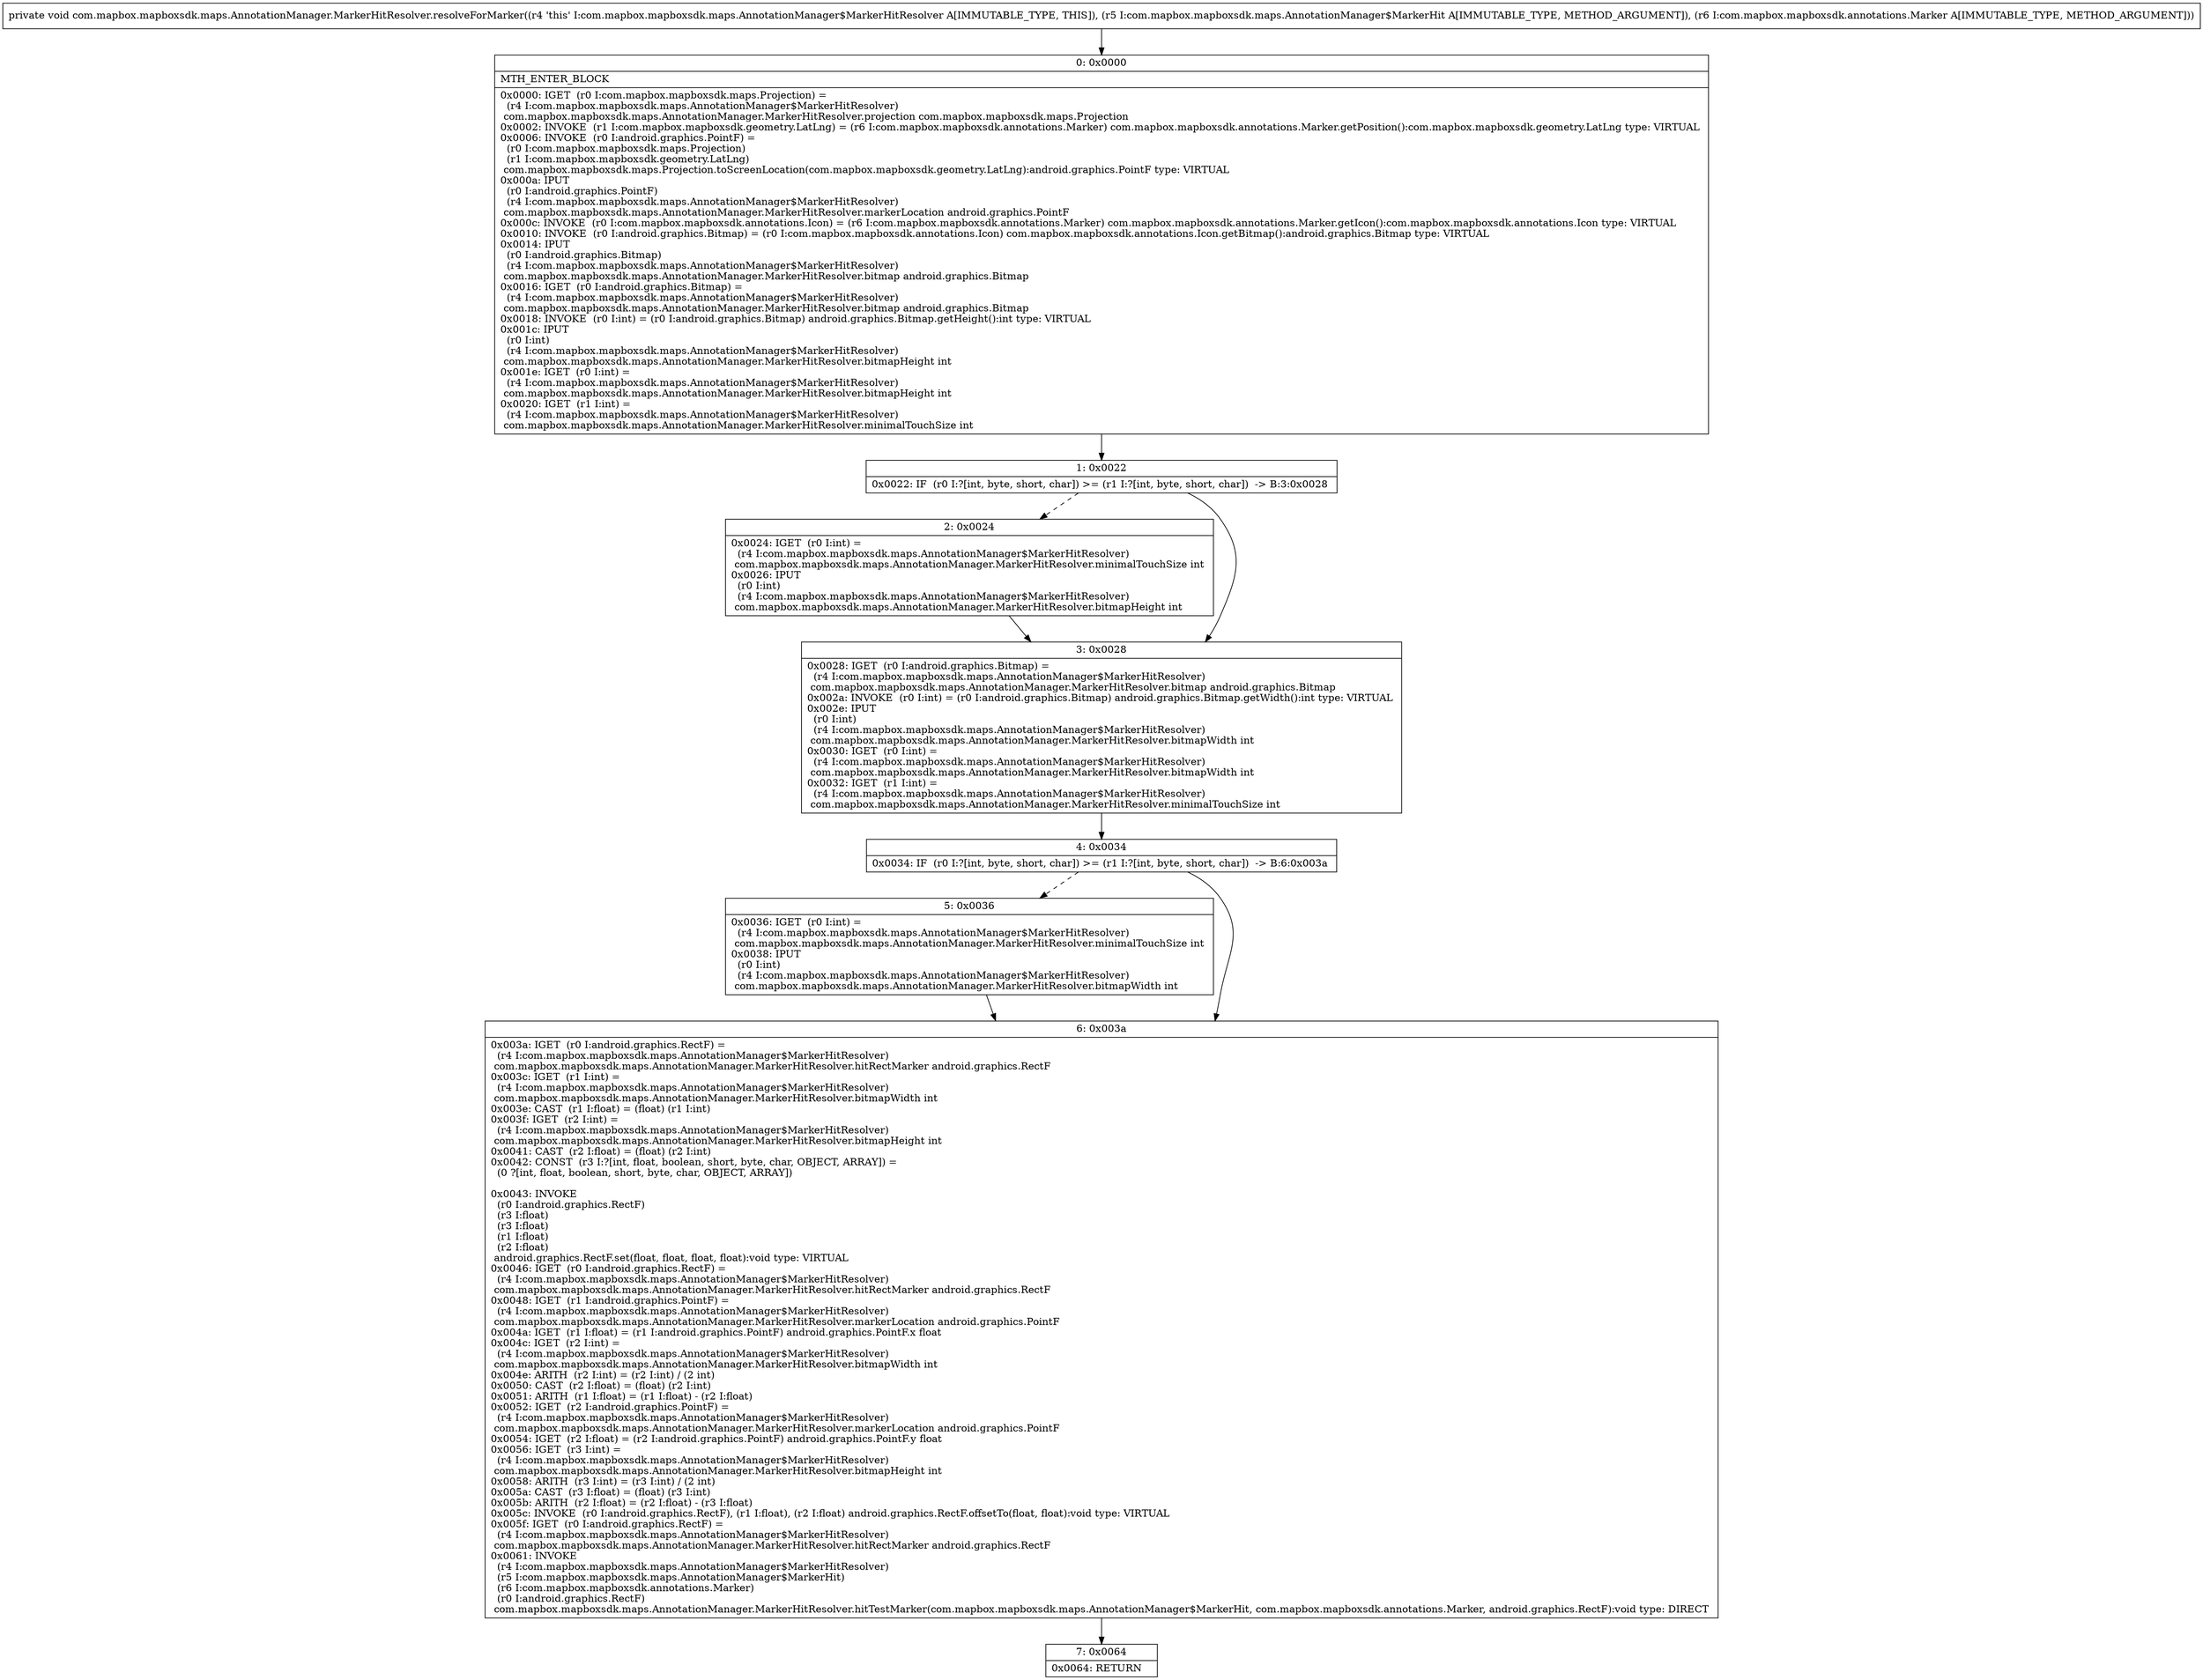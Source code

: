 digraph "CFG forcom.mapbox.mapboxsdk.maps.AnnotationManager.MarkerHitResolver.resolveForMarker(Lcom\/mapbox\/mapboxsdk\/maps\/AnnotationManager$MarkerHit;Lcom\/mapbox\/mapboxsdk\/annotations\/Marker;)V" {
Node_0 [shape=record,label="{0\:\ 0x0000|MTH_ENTER_BLOCK\l|0x0000: IGET  (r0 I:com.mapbox.mapboxsdk.maps.Projection) = \l  (r4 I:com.mapbox.mapboxsdk.maps.AnnotationManager$MarkerHitResolver)\l com.mapbox.mapboxsdk.maps.AnnotationManager.MarkerHitResolver.projection com.mapbox.mapboxsdk.maps.Projection \l0x0002: INVOKE  (r1 I:com.mapbox.mapboxsdk.geometry.LatLng) = (r6 I:com.mapbox.mapboxsdk.annotations.Marker) com.mapbox.mapboxsdk.annotations.Marker.getPosition():com.mapbox.mapboxsdk.geometry.LatLng type: VIRTUAL \l0x0006: INVOKE  (r0 I:android.graphics.PointF) = \l  (r0 I:com.mapbox.mapboxsdk.maps.Projection)\l  (r1 I:com.mapbox.mapboxsdk.geometry.LatLng)\l com.mapbox.mapboxsdk.maps.Projection.toScreenLocation(com.mapbox.mapboxsdk.geometry.LatLng):android.graphics.PointF type: VIRTUAL \l0x000a: IPUT  \l  (r0 I:android.graphics.PointF)\l  (r4 I:com.mapbox.mapboxsdk.maps.AnnotationManager$MarkerHitResolver)\l com.mapbox.mapboxsdk.maps.AnnotationManager.MarkerHitResolver.markerLocation android.graphics.PointF \l0x000c: INVOKE  (r0 I:com.mapbox.mapboxsdk.annotations.Icon) = (r6 I:com.mapbox.mapboxsdk.annotations.Marker) com.mapbox.mapboxsdk.annotations.Marker.getIcon():com.mapbox.mapboxsdk.annotations.Icon type: VIRTUAL \l0x0010: INVOKE  (r0 I:android.graphics.Bitmap) = (r0 I:com.mapbox.mapboxsdk.annotations.Icon) com.mapbox.mapboxsdk.annotations.Icon.getBitmap():android.graphics.Bitmap type: VIRTUAL \l0x0014: IPUT  \l  (r0 I:android.graphics.Bitmap)\l  (r4 I:com.mapbox.mapboxsdk.maps.AnnotationManager$MarkerHitResolver)\l com.mapbox.mapboxsdk.maps.AnnotationManager.MarkerHitResolver.bitmap android.graphics.Bitmap \l0x0016: IGET  (r0 I:android.graphics.Bitmap) = \l  (r4 I:com.mapbox.mapboxsdk.maps.AnnotationManager$MarkerHitResolver)\l com.mapbox.mapboxsdk.maps.AnnotationManager.MarkerHitResolver.bitmap android.graphics.Bitmap \l0x0018: INVOKE  (r0 I:int) = (r0 I:android.graphics.Bitmap) android.graphics.Bitmap.getHeight():int type: VIRTUAL \l0x001c: IPUT  \l  (r0 I:int)\l  (r4 I:com.mapbox.mapboxsdk.maps.AnnotationManager$MarkerHitResolver)\l com.mapbox.mapboxsdk.maps.AnnotationManager.MarkerHitResolver.bitmapHeight int \l0x001e: IGET  (r0 I:int) = \l  (r4 I:com.mapbox.mapboxsdk.maps.AnnotationManager$MarkerHitResolver)\l com.mapbox.mapboxsdk.maps.AnnotationManager.MarkerHitResolver.bitmapHeight int \l0x0020: IGET  (r1 I:int) = \l  (r4 I:com.mapbox.mapboxsdk.maps.AnnotationManager$MarkerHitResolver)\l com.mapbox.mapboxsdk.maps.AnnotationManager.MarkerHitResolver.minimalTouchSize int \l}"];
Node_1 [shape=record,label="{1\:\ 0x0022|0x0022: IF  (r0 I:?[int, byte, short, char]) \>= (r1 I:?[int, byte, short, char])  \-\> B:3:0x0028 \l}"];
Node_2 [shape=record,label="{2\:\ 0x0024|0x0024: IGET  (r0 I:int) = \l  (r4 I:com.mapbox.mapboxsdk.maps.AnnotationManager$MarkerHitResolver)\l com.mapbox.mapboxsdk.maps.AnnotationManager.MarkerHitResolver.minimalTouchSize int \l0x0026: IPUT  \l  (r0 I:int)\l  (r4 I:com.mapbox.mapboxsdk.maps.AnnotationManager$MarkerHitResolver)\l com.mapbox.mapboxsdk.maps.AnnotationManager.MarkerHitResolver.bitmapHeight int \l}"];
Node_3 [shape=record,label="{3\:\ 0x0028|0x0028: IGET  (r0 I:android.graphics.Bitmap) = \l  (r4 I:com.mapbox.mapboxsdk.maps.AnnotationManager$MarkerHitResolver)\l com.mapbox.mapboxsdk.maps.AnnotationManager.MarkerHitResolver.bitmap android.graphics.Bitmap \l0x002a: INVOKE  (r0 I:int) = (r0 I:android.graphics.Bitmap) android.graphics.Bitmap.getWidth():int type: VIRTUAL \l0x002e: IPUT  \l  (r0 I:int)\l  (r4 I:com.mapbox.mapboxsdk.maps.AnnotationManager$MarkerHitResolver)\l com.mapbox.mapboxsdk.maps.AnnotationManager.MarkerHitResolver.bitmapWidth int \l0x0030: IGET  (r0 I:int) = \l  (r4 I:com.mapbox.mapboxsdk.maps.AnnotationManager$MarkerHitResolver)\l com.mapbox.mapboxsdk.maps.AnnotationManager.MarkerHitResolver.bitmapWidth int \l0x0032: IGET  (r1 I:int) = \l  (r4 I:com.mapbox.mapboxsdk.maps.AnnotationManager$MarkerHitResolver)\l com.mapbox.mapboxsdk.maps.AnnotationManager.MarkerHitResolver.minimalTouchSize int \l}"];
Node_4 [shape=record,label="{4\:\ 0x0034|0x0034: IF  (r0 I:?[int, byte, short, char]) \>= (r1 I:?[int, byte, short, char])  \-\> B:6:0x003a \l}"];
Node_5 [shape=record,label="{5\:\ 0x0036|0x0036: IGET  (r0 I:int) = \l  (r4 I:com.mapbox.mapboxsdk.maps.AnnotationManager$MarkerHitResolver)\l com.mapbox.mapboxsdk.maps.AnnotationManager.MarkerHitResolver.minimalTouchSize int \l0x0038: IPUT  \l  (r0 I:int)\l  (r4 I:com.mapbox.mapboxsdk.maps.AnnotationManager$MarkerHitResolver)\l com.mapbox.mapboxsdk.maps.AnnotationManager.MarkerHitResolver.bitmapWidth int \l}"];
Node_6 [shape=record,label="{6\:\ 0x003a|0x003a: IGET  (r0 I:android.graphics.RectF) = \l  (r4 I:com.mapbox.mapboxsdk.maps.AnnotationManager$MarkerHitResolver)\l com.mapbox.mapboxsdk.maps.AnnotationManager.MarkerHitResolver.hitRectMarker android.graphics.RectF \l0x003c: IGET  (r1 I:int) = \l  (r4 I:com.mapbox.mapboxsdk.maps.AnnotationManager$MarkerHitResolver)\l com.mapbox.mapboxsdk.maps.AnnotationManager.MarkerHitResolver.bitmapWidth int \l0x003e: CAST  (r1 I:float) = (float) (r1 I:int) \l0x003f: IGET  (r2 I:int) = \l  (r4 I:com.mapbox.mapboxsdk.maps.AnnotationManager$MarkerHitResolver)\l com.mapbox.mapboxsdk.maps.AnnotationManager.MarkerHitResolver.bitmapHeight int \l0x0041: CAST  (r2 I:float) = (float) (r2 I:int) \l0x0042: CONST  (r3 I:?[int, float, boolean, short, byte, char, OBJECT, ARRAY]) = \l  (0 ?[int, float, boolean, short, byte, char, OBJECT, ARRAY])\l \l0x0043: INVOKE  \l  (r0 I:android.graphics.RectF)\l  (r3 I:float)\l  (r3 I:float)\l  (r1 I:float)\l  (r2 I:float)\l android.graphics.RectF.set(float, float, float, float):void type: VIRTUAL \l0x0046: IGET  (r0 I:android.graphics.RectF) = \l  (r4 I:com.mapbox.mapboxsdk.maps.AnnotationManager$MarkerHitResolver)\l com.mapbox.mapboxsdk.maps.AnnotationManager.MarkerHitResolver.hitRectMarker android.graphics.RectF \l0x0048: IGET  (r1 I:android.graphics.PointF) = \l  (r4 I:com.mapbox.mapboxsdk.maps.AnnotationManager$MarkerHitResolver)\l com.mapbox.mapboxsdk.maps.AnnotationManager.MarkerHitResolver.markerLocation android.graphics.PointF \l0x004a: IGET  (r1 I:float) = (r1 I:android.graphics.PointF) android.graphics.PointF.x float \l0x004c: IGET  (r2 I:int) = \l  (r4 I:com.mapbox.mapboxsdk.maps.AnnotationManager$MarkerHitResolver)\l com.mapbox.mapboxsdk.maps.AnnotationManager.MarkerHitResolver.bitmapWidth int \l0x004e: ARITH  (r2 I:int) = (r2 I:int) \/ (2 int) \l0x0050: CAST  (r2 I:float) = (float) (r2 I:int) \l0x0051: ARITH  (r1 I:float) = (r1 I:float) \- (r2 I:float) \l0x0052: IGET  (r2 I:android.graphics.PointF) = \l  (r4 I:com.mapbox.mapboxsdk.maps.AnnotationManager$MarkerHitResolver)\l com.mapbox.mapboxsdk.maps.AnnotationManager.MarkerHitResolver.markerLocation android.graphics.PointF \l0x0054: IGET  (r2 I:float) = (r2 I:android.graphics.PointF) android.graphics.PointF.y float \l0x0056: IGET  (r3 I:int) = \l  (r4 I:com.mapbox.mapboxsdk.maps.AnnotationManager$MarkerHitResolver)\l com.mapbox.mapboxsdk.maps.AnnotationManager.MarkerHitResolver.bitmapHeight int \l0x0058: ARITH  (r3 I:int) = (r3 I:int) \/ (2 int) \l0x005a: CAST  (r3 I:float) = (float) (r3 I:int) \l0x005b: ARITH  (r2 I:float) = (r2 I:float) \- (r3 I:float) \l0x005c: INVOKE  (r0 I:android.graphics.RectF), (r1 I:float), (r2 I:float) android.graphics.RectF.offsetTo(float, float):void type: VIRTUAL \l0x005f: IGET  (r0 I:android.graphics.RectF) = \l  (r4 I:com.mapbox.mapboxsdk.maps.AnnotationManager$MarkerHitResolver)\l com.mapbox.mapboxsdk.maps.AnnotationManager.MarkerHitResolver.hitRectMarker android.graphics.RectF \l0x0061: INVOKE  \l  (r4 I:com.mapbox.mapboxsdk.maps.AnnotationManager$MarkerHitResolver)\l  (r5 I:com.mapbox.mapboxsdk.maps.AnnotationManager$MarkerHit)\l  (r6 I:com.mapbox.mapboxsdk.annotations.Marker)\l  (r0 I:android.graphics.RectF)\l com.mapbox.mapboxsdk.maps.AnnotationManager.MarkerHitResolver.hitTestMarker(com.mapbox.mapboxsdk.maps.AnnotationManager$MarkerHit, com.mapbox.mapboxsdk.annotations.Marker, android.graphics.RectF):void type: DIRECT \l}"];
Node_7 [shape=record,label="{7\:\ 0x0064|0x0064: RETURN   \l}"];
MethodNode[shape=record,label="{private void com.mapbox.mapboxsdk.maps.AnnotationManager.MarkerHitResolver.resolveForMarker((r4 'this' I:com.mapbox.mapboxsdk.maps.AnnotationManager$MarkerHitResolver A[IMMUTABLE_TYPE, THIS]), (r5 I:com.mapbox.mapboxsdk.maps.AnnotationManager$MarkerHit A[IMMUTABLE_TYPE, METHOD_ARGUMENT]), (r6 I:com.mapbox.mapboxsdk.annotations.Marker A[IMMUTABLE_TYPE, METHOD_ARGUMENT])) }"];
MethodNode -> Node_0;
Node_0 -> Node_1;
Node_1 -> Node_2[style=dashed];
Node_1 -> Node_3;
Node_2 -> Node_3;
Node_3 -> Node_4;
Node_4 -> Node_5[style=dashed];
Node_4 -> Node_6;
Node_5 -> Node_6;
Node_6 -> Node_7;
}

